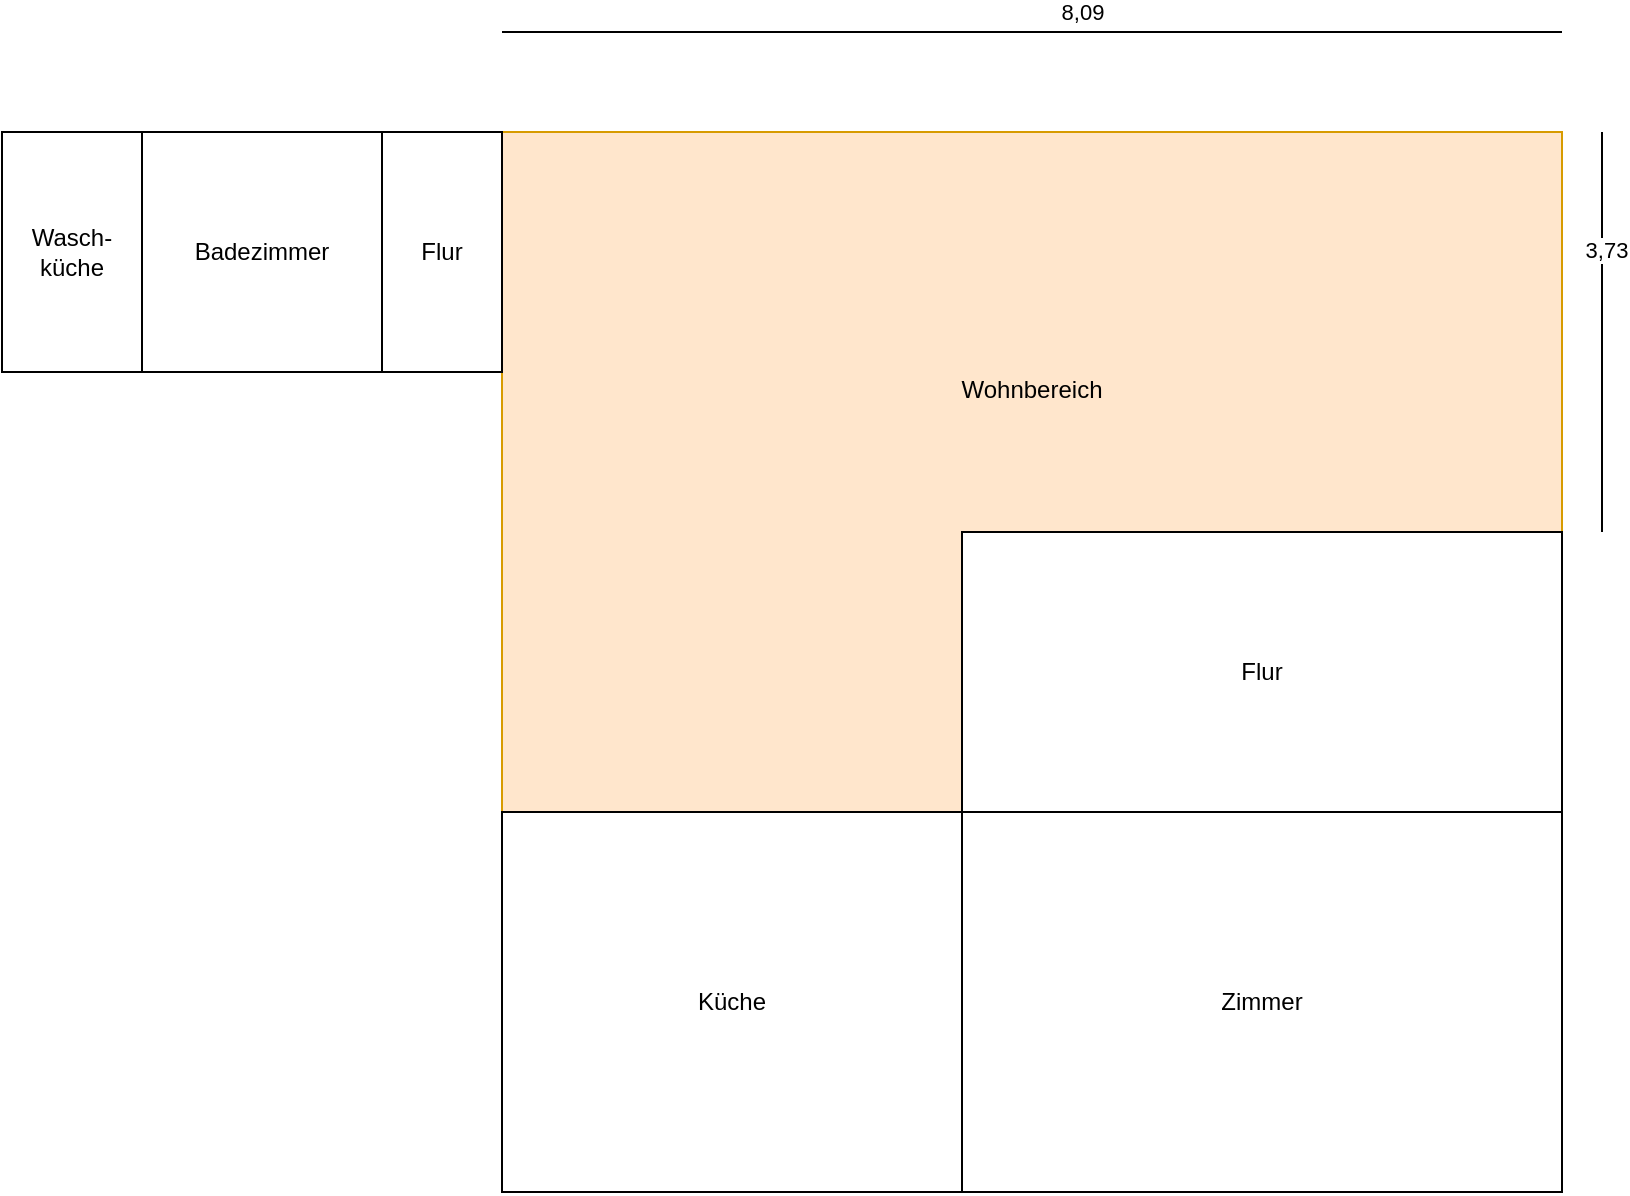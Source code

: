 <mxfile version="24.4.0" type="github">
  <diagram name="Seite-1" id="WJq2rbRE4auTeuLJKy2o">
    <mxGraphModel dx="1344" dy="1186" grid="1" gridSize="10" guides="1" tooltips="1" connect="1" arrows="1" fold="1" page="1" pageScale="1" pageWidth="827" pageHeight="1169" math="0" shadow="0">
      <root>
        <mxCell id="0" />
        <mxCell id="1" parent="0" />
        <mxCell id="aODyUHmS4RxeLLCdag75-1" value="&lt;div&gt;Wohnbereich&lt;/div&gt;&lt;div&gt;&lt;br&gt;&lt;/div&gt;&lt;div&gt;&lt;br&gt;&lt;/div&gt;&lt;div&gt;&lt;br&gt;&lt;/div&gt;&lt;div&gt;&lt;br&gt;&lt;/div&gt;&lt;div&gt;&lt;br&gt;&lt;/div&gt;&lt;div&gt;&lt;br&gt;&lt;/div&gt;&lt;div&gt;&lt;br&gt;&lt;/div&gt;&lt;div&gt;&lt;br&gt;&lt;/div&gt;&lt;div&gt;&lt;br&gt;&lt;/div&gt;&lt;div&gt;&lt;br&gt;&lt;/div&gt;&lt;div&gt;&lt;br&gt;&lt;/div&gt;&lt;div&gt;&lt;br&gt;&lt;/div&gt;&lt;div&gt;&lt;br&gt;&lt;/div&gt;&lt;div&gt;&lt;br&gt;&lt;/div&gt;&lt;div&gt;&lt;br&gt;&lt;/div&gt;&lt;div&gt;&lt;br&gt;&lt;/div&gt;&lt;div&gt;&lt;br&gt;&lt;/div&gt;&lt;div&gt;&lt;br&gt;&lt;/div&gt;&lt;div&gt;&lt;br&gt;&lt;/div&gt;" style="whiteSpace=wrap;html=1;aspect=fixed;fillColor=#ffe6cc;strokeColor=#d79b00;" vertex="1" parent="1">
          <mxGeometry x="270" y="80" width="530" height="530" as="geometry" />
        </mxCell>
        <mxCell id="aODyUHmS4RxeLLCdag75-2" value="" style="endArrow=none;html=1;rounded=0;" edge="1" parent="1">
          <mxGeometry width="50" height="50" relative="1" as="geometry">
            <mxPoint x="800" y="30" as="sourcePoint" />
            <mxPoint x="270" y="30" as="targetPoint" />
          </mxGeometry>
        </mxCell>
        <mxCell id="aODyUHmS4RxeLLCdag75-3" value="&lt;div&gt;8,09&lt;/div&gt;" style="edgeLabel;html=1;align=center;verticalAlign=middle;resizable=0;points=[];" vertex="1" connectable="0" parent="aODyUHmS4RxeLLCdag75-2">
          <mxGeometry x="-0.185" y="2" relative="1" as="geometry">
            <mxPoint x="-24" y="-12" as="offset" />
          </mxGeometry>
        </mxCell>
        <mxCell id="aODyUHmS4RxeLLCdag75-5" value="Flur" style="rounded=0;whiteSpace=wrap;html=1;" vertex="1" parent="1">
          <mxGeometry x="500" y="280" width="300" height="140" as="geometry" />
        </mxCell>
        <mxCell id="aODyUHmS4RxeLLCdag75-7" value="Küche" style="rounded=0;whiteSpace=wrap;html=1;" vertex="1" parent="1">
          <mxGeometry x="270" y="420" width="230" height="190" as="geometry" />
        </mxCell>
        <mxCell id="aODyUHmS4RxeLLCdag75-8" value="Zimmer" style="rounded=0;whiteSpace=wrap;html=1;" vertex="1" parent="1">
          <mxGeometry x="500" y="420" width="300" height="190" as="geometry" />
        </mxCell>
        <mxCell id="aODyUHmS4RxeLLCdag75-10" value="Flur" style="rounded=0;whiteSpace=wrap;html=1;" vertex="1" parent="1">
          <mxGeometry x="210" y="80" width="60" height="120" as="geometry" />
        </mxCell>
        <mxCell id="aODyUHmS4RxeLLCdag75-11" value="Badezimmer" style="rounded=0;whiteSpace=wrap;html=1;" vertex="1" parent="1">
          <mxGeometry x="90" y="80" width="120" height="120" as="geometry" />
        </mxCell>
        <mxCell id="aODyUHmS4RxeLLCdag75-12" value="Wasch-&lt;br&gt;küche" style="rounded=0;whiteSpace=wrap;html=1;" vertex="1" parent="1">
          <mxGeometry x="20" y="80" width="70" height="120" as="geometry" />
        </mxCell>
        <mxCell id="aODyUHmS4RxeLLCdag75-13" value="" style="endArrow=none;html=1;rounded=0;" edge="1" parent="1">
          <mxGeometry width="50" height="50" relative="1" as="geometry">
            <mxPoint x="820" y="280" as="sourcePoint" />
            <mxPoint x="820" y="80" as="targetPoint" />
          </mxGeometry>
        </mxCell>
        <mxCell id="aODyUHmS4RxeLLCdag75-14" value="3,73" style="edgeLabel;html=1;align=center;verticalAlign=middle;resizable=0;points=[];" vertex="1" connectable="0" parent="aODyUHmS4RxeLLCdag75-13">
          <mxGeometry x="0.41" y="-2" relative="1" as="geometry">
            <mxPoint as="offset" />
          </mxGeometry>
        </mxCell>
      </root>
    </mxGraphModel>
  </diagram>
</mxfile>
